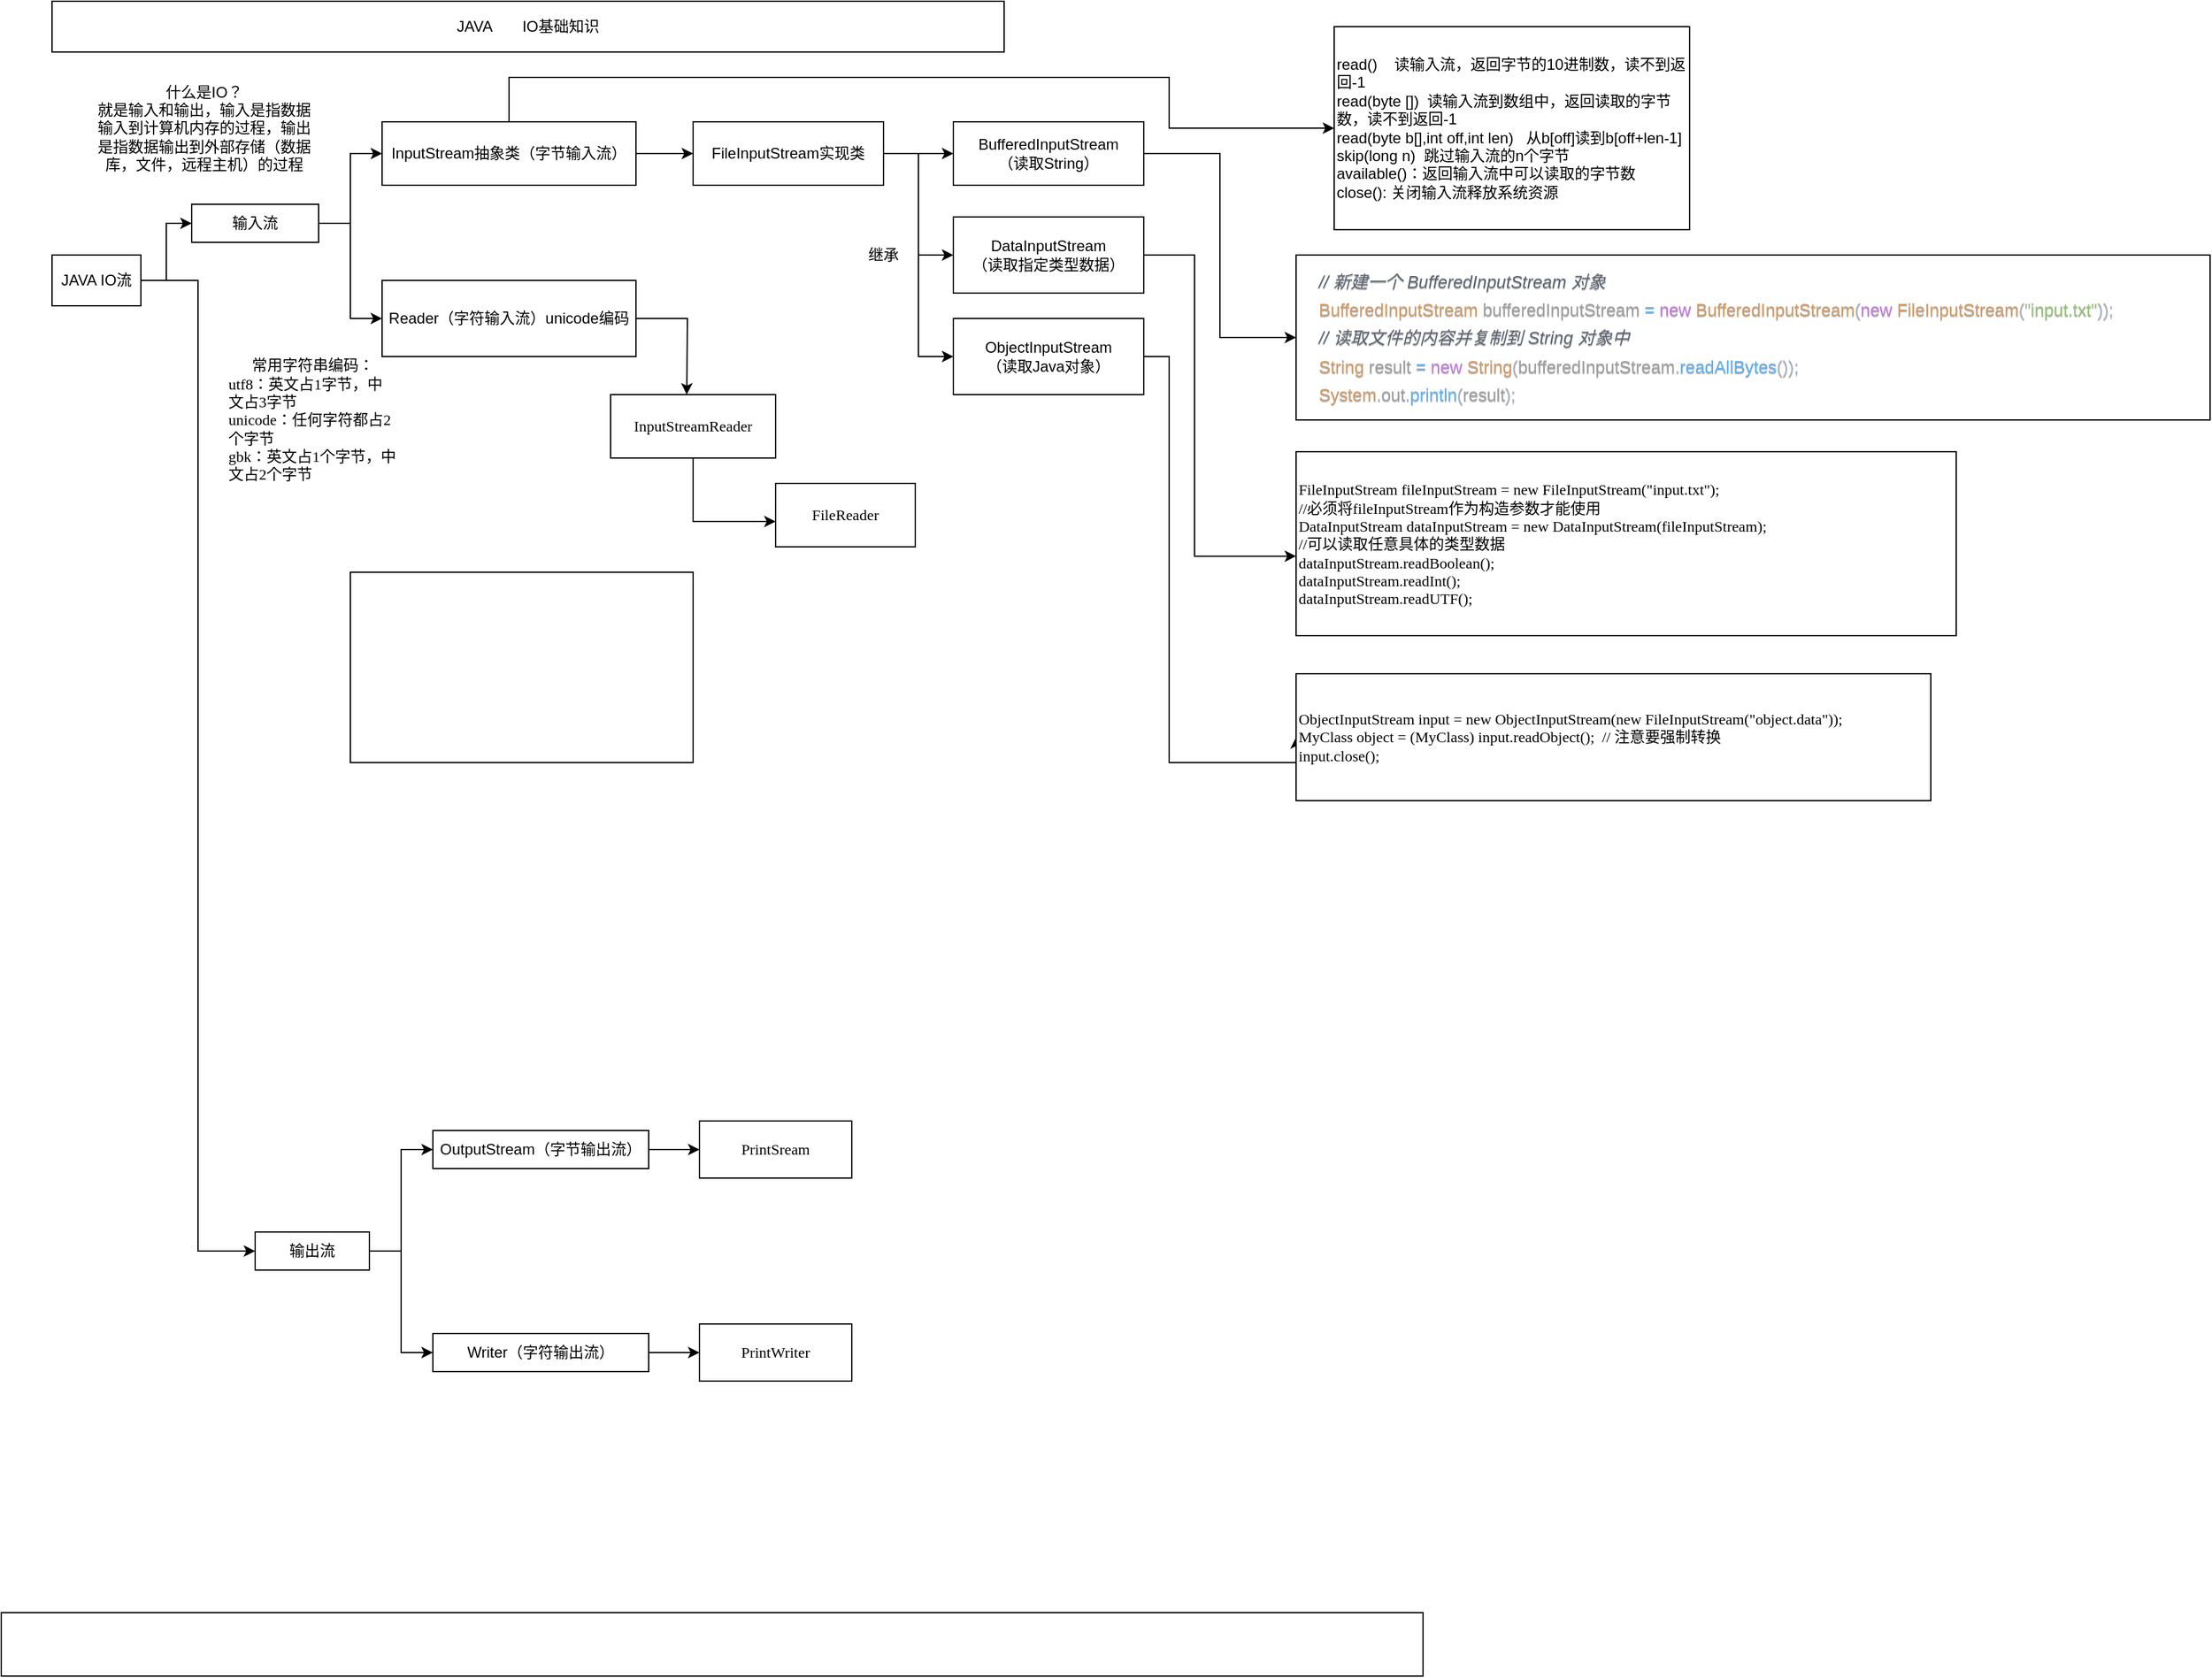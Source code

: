 <mxfile version="20.2.7" type="device"><diagram id="oM7vXEvF-nyBrCfh50hu" name="第 1 页"><mxGraphModel dx="1185" dy="661" grid="1" gridSize="10" guides="1" tooltips="1" connect="1" arrows="1" fold="1" page="1" pageScale="1" pageWidth="1390" pageHeight="980" math="0" shadow="0"><root><mxCell id="0"/><mxCell id="1" parent="0"/><mxCell id="KMKHdDrqFi0lqZ_SUr9B-1" value="JAVA&amp;nbsp; &amp;nbsp; &amp;nbsp; &amp;nbsp;IO基础知识" style="rounded=0;whiteSpace=wrap;html=1;" vertex="1" parent="1"><mxGeometry x="40" y="30" width="750" height="40" as="geometry"/></mxCell><mxCell id="KMKHdDrqFi0lqZ_SUr9B-28" style="edgeStyle=orthogonalEdgeStyle;rounded=0;orthogonalLoop=1;jettySize=auto;html=1;entryX=0;entryY=0.5;entryDx=0;entryDy=0;" edge="1" parent="1" source="KMKHdDrqFi0lqZ_SUr9B-2" target="KMKHdDrqFi0lqZ_SUr9B-12"><mxGeometry relative="1" as="geometry"/></mxCell><mxCell id="KMKHdDrqFi0lqZ_SUr9B-29" style="edgeStyle=orthogonalEdgeStyle;rounded=0;orthogonalLoop=1;jettySize=auto;html=1;entryX=0;entryY=0.5;entryDx=0;entryDy=0;" edge="1" parent="1" source="KMKHdDrqFi0lqZ_SUr9B-2" target="KMKHdDrqFi0lqZ_SUr9B-14"><mxGeometry relative="1" as="geometry"/></mxCell><mxCell id="KMKHdDrqFi0lqZ_SUr9B-2" value="输入流" style="rounded=0;whiteSpace=wrap;html=1;" vertex="1" parent="1"><mxGeometry x="150" y="190" width="100" height="30" as="geometry"/></mxCell><mxCell id="KMKHdDrqFi0lqZ_SUr9B-20" style="edgeStyle=orthogonalEdgeStyle;rounded=0;orthogonalLoop=1;jettySize=auto;html=1;entryX=0;entryY=0.5;entryDx=0;entryDy=0;" edge="1" parent="1" source="KMKHdDrqFi0lqZ_SUr9B-3" target="KMKHdDrqFi0lqZ_SUr9B-18"><mxGeometry relative="1" as="geometry"/></mxCell><mxCell id="KMKHdDrqFi0lqZ_SUr9B-21" style="edgeStyle=orthogonalEdgeStyle;rounded=0;orthogonalLoop=1;jettySize=auto;html=1;entryX=0;entryY=0.5;entryDx=0;entryDy=0;" edge="1" parent="1" source="KMKHdDrqFi0lqZ_SUr9B-3" target="KMKHdDrqFi0lqZ_SUr9B-19"><mxGeometry relative="1" as="geometry"/></mxCell><mxCell id="KMKHdDrqFi0lqZ_SUr9B-3" value="输出流" style="rounded=0;whiteSpace=wrap;html=1;" vertex="1" parent="1"><mxGeometry x="200" y="1000" width="90" height="30" as="geometry"/></mxCell><mxCell id="KMKHdDrqFi0lqZ_SUr9B-5" value="什么是IO？&lt;br&gt;就是输入和输出，输入是指数据输入到计算机内存的过程，输出是指数据输出到外部存储（数据库，文件，远程主机）的过程" style="text;html=1;strokeColor=none;fillColor=none;align=center;verticalAlign=middle;whiteSpace=wrap;rounded=0;" vertex="1" parent="1"><mxGeometry x="70" y="90" width="180" height="80" as="geometry"/></mxCell><mxCell id="KMKHdDrqFi0lqZ_SUr9B-9" style="edgeStyle=orthogonalEdgeStyle;rounded=0;orthogonalLoop=1;jettySize=auto;html=1;entryX=0;entryY=0.5;entryDx=0;entryDy=0;" edge="1" parent="1" source="KMKHdDrqFi0lqZ_SUr9B-8" target="KMKHdDrqFi0lqZ_SUr9B-2"><mxGeometry relative="1" as="geometry"/></mxCell><mxCell id="KMKHdDrqFi0lqZ_SUr9B-10" style="edgeStyle=orthogonalEdgeStyle;rounded=0;orthogonalLoop=1;jettySize=auto;html=1;entryX=0;entryY=0.5;entryDx=0;entryDy=0;" edge="1" parent="1" source="KMKHdDrqFi0lqZ_SUr9B-8" target="KMKHdDrqFi0lqZ_SUr9B-3"><mxGeometry relative="1" as="geometry"/></mxCell><mxCell id="KMKHdDrqFi0lqZ_SUr9B-8" value="JAVA IO流" style="rounded=0;whiteSpace=wrap;html=1;" vertex="1" parent="1"><mxGeometry x="40" y="230" width="70" height="40" as="geometry"/></mxCell><mxCell id="KMKHdDrqFi0lqZ_SUr9B-22" style="edgeStyle=orthogonalEdgeStyle;rounded=0;orthogonalLoop=1;jettySize=auto;html=1;entryX=0;entryY=0.5;entryDx=0;entryDy=0;" edge="1" parent="1" source="KMKHdDrqFi0lqZ_SUr9B-12" target="KMKHdDrqFi0lqZ_SUr9B-24"><mxGeometry relative="1" as="geometry"><mxPoint x="510" y="175" as="targetPoint"/></mxGeometry></mxCell><mxCell id="KMKHdDrqFi0lqZ_SUr9B-25" style="edgeStyle=orthogonalEdgeStyle;rounded=0;orthogonalLoop=1;jettySize=auto;html=1;entryX=0;entryY=0.5;entryDx=0;entryDy=0;" edge="1" parent="1" source="KMKHdDrqFi0lqZ_SUr9B-12" target="KMKHdDrqFi0lqZ_SUr9B-23"><mxGeometry relative="1" as="geometry"><Array as="points"><mxPoint x="400" y="90"/><mxPoint x="920" y="90"/><mxPoint x="920" y="130"/></Array></mxGeometry></mxCell><mxCell id="KMKHdDrqFi0lqZ_SUr9B-12" value="InputStream抽象类（字节输入流）" style="rounded=0;whiteSpace=wrap;html=1;" vertex="1" parent="1"><mxGeometry x="300" y="125" width="200" height="50" as="geometry"/></mxCell><mxCell id="KMKHdDrqFi0lqZ_SUr9B-49" style="edgeStyle=orthogonalEdgeStyle;rounded=0;orthogonalLoop=1;jettySize=auto;html=1;fontFamily=Verdana;" edge="1" parent="1" source="KMKHdDrqFi0lqZ_SUr9B-14"><mxGeometry relative="1" as="geometry"><mxPoint x="540" y="340.0" as="targetPoint"/></mxGeometry></mxCell><mxCell id="KMKHdDrqFi0lqZ_SUr9B-14" value="Reader（字符输入流）unicode编码" style="rounded=0;whiteSpace=wrap;html=1;" vertex="1" parent="1"><mxGeometry x="300" y="250" width="200" height="60" as="geometry"/></mxCell><mxCell id="KMKHdDrqFi0lqZ_SUr9B-53" style="edgeStyle=orthogonalEdgeStyle;rounded=0;orthogonalLoop=1;jettySize=auto;html=1;fontFamily=Verdana;" edge="1" parent="1" source="KMKHdDrqFi0lqZ_SUr9B-18"><mxGeometry relative="1" as="geometry"><mxPoint x="550" y="935" as="targetPoint"/></mxGeometry></mxCell><mxCell id="KMKHdDrqFi0lqZ_SUr9B-18" value="OutputStream（字节输出流）" style="rounded=0;whiteSpace=wrap;html=1;" vertex="1" parent="1"><mxGeometry x="340" y="920" width="170" height="30" as="geometry"/></mxCell><mxCell id="KMKHdDrqFi0lqZ_SUr9B-56" style="edgeStyle=orthogonalEdgeStyle;rounded=0;orthogonalLoop=1;jettySize=auto;html=1;entryX=0;entryY=0.5;entryDx=0;entryDy=0;fontFamily=Verdana;" edge="1" parent="1" source="KMKHdDrqFi0lqZ_SUr9B-19" target="KMKHdDrqFi0lqZ_SUr9B-55"><mxGeometry relative="1" as="geometry"/></mxCell><mxCell id="KMKHdDrqFi0lqZ_SUr9B-19" value="Writer（字符输出流）" style="rounded=0;whiteSpace=wrap;html=1;" vertex="1" parent="1"><mxGeometry x="340" y="1080" width="170" height="30" as="geometry"/></mxCell><mxCell id="KMKHdDrqFi0lqZ_SUr9B-23" value="read()&amp;nbsp; &amp;nbsp; 读输入流，返回字节的10进制数，读不到返回-1&lt;br&gt;read(byte [])&amp;nbsp; 读输入流到数组中，返回读取的字节数，读不到返回-1&lt;br&gt;read(byte b[],int off,int len)&amp;nbsp; &amp;nbsp;从b[off]读到b[off+len-1]&lt;br&gt;skip(long n)&amp;nbsp; 跳过输入流的n个字节&lt;br&gt;available()：返回输入流中可以读取的字节数&lt;br&gt;close(): 关闭输入流释放系统资源" style="rounded=0;whiteSpace=wrap;html=1;align=left;" vertex="1" parent="1"><mxGeometry x="1050" y="50" width="280" height="160" as="geometry"/></mxCell><mxCell id="KMKHdDrqFi0lqZ_SUr9B-30" style="edgeStyle=orthogonalEdgeStyle;rounded=0;orthogonalLoop=1;jettySize=auto;html=1;entryX=0;entryY=0.5;entryDx=0;entryDy=0;" edge="1" parent="1" source="KMKHdDrqFi0lqZ_SUr9B-24" target="KMKHdDrqFi0lqZ_SUr9B-26"><mxGeometry relative="1" as="geometry"/></mxCell><mxCell id="KMKHdDrqFi0lqZ_SUr9B-38" style="edgeStyle=orthogonalEdgeStyle;rounded=0;orthogonalLoop=1;jettySize=auto;html=1;exitX=1;exitY=0.5;exitDx=0;exitDy=0;entryX=0;entryY=0.5;entryDx=0;entryDy=0;" edge="1" parent="1" source="KMKHdDrqFi0lqZ_SUr9B-24" target="KMKHdDrqFi0lqZ_SUr9B-36"><mxGeometry relative="1" as="geometry"/></mxCell><mxCell id="KMKHdDrqFi0lqZ_SUr9B-39" style="edgeStyle=orthogonalEdgeStyle;rounded=0;orthogonalLoop=1;jettySize=auto;html=1;exitX=1;exitY=0.5;exitDx=0;exitDy=0;entryX=0;entryY=0.5;entryDx=0;entryDy=0;" edge="1" parent="1" source="KMKHdDrqFi0lqZ_SUr9B-24" target="KMKHdDrqFi0lqZ_SUr9B-37"><mxGeometry relative="1" as="geometry"/></mxCell><mxCell id="KMKHdDrqFi0lqZ_SUr9B-24" value="FileInputStream实现类" style="rounded=0;whiteSpace=wrap;html=1;" vertex="1" parent="1"><mxGeometry x="545" y="125" width="150" height="50" as="geometry"/></mxCell><mxCell id="KMKHdDrqFi0lqZ_SUr9B-34" style="edgeStyle=orthogonalEdgeStyle;rounded=0;orthogonalLoop=1;jettySize=auto;html=1;entryX=0;entryY=0.5;entryDx=0;entryDy=0;" edge="1" parent="1" source="KMKHdDrqFi0lqZ_SUr9B-26" target="KMKHdDrqFi0lqZ_SUr9B-33"><mxGeometry relative="1" as="geometry"><mxPoint x="980" y="330" as="targetPoint"/></mxGeometry></mxCell><mxCell id="KMKHdDrqFi0lqZ_SUr9B-26" value="BufferedInputStream&lt;br&gt;（读取String）" style="rounded=0;whiteSpace=wrap;html=1;" vertex="1" parent="1"><mxGeometry x="750" y="125" width="150" height="50" as="geometry"/></mxCell><mxCell id="KMKHdDrqFi0lqZ_SUr9B-31" value="继承" style="text;html=1;strokeColor=none;fillColor=none;align=center;verticalAlign=middle;whiteSpace=wrap;rounded=0;" vertex="1" parent="1"><mxGeometry x="670" y="220" width="50" height="20" as="geometry"/></mxCell><mxCell id="KMKHdDrqFi0lqZ_SUr9B-33" value="&lt;p style=&quot;margin-top: 0.85rem; margin-bottom: 0.85rem; margin-left: var(--line-numbers-width); overflow: auto; padding: 1rem; border-radius: 6px; line-height: 1.4; position: relative; z-index: 1; background: 0px 0px; vertical-align: middle; text-shadow: rgba(0, 0, 0, 0.3) 0px 1px; tab-size: 2; color: rgb(158, 158, 158); font-size: 16px;&quot;&gt;&lt;code style=&quot;font-family: var(--font-family-code); padding: 0px; border-radius: 0px; font-size: 0.85em; overflow-wrap: unset; transition: color var(--color-transition); margin: 0px; color: var(--code-color); word-spacing: normal; word-break: normal; hyphens: none; -webkit-font-smoothing: auto; background: 0px 0px !important;&quot;&gt;&lt;span style=&quot;color: rgb(92, 99, 112); font-style: italic;&quot; class=&quot;token comment&quot;&gt;// 新建一个 BufferedInputStream 对象&lt;br&gt;&lt;/span&gt;&lt;/code&gt;&lt;code style=&quot;font-family: var(--font-family-code); padding: 0px; border-radius: 0px; font-size: 0.85em; overflow-wrap: unset; transition: color var(--color-transition); margin: 0px; color: var(--code-color); word-spacing: normal; word-break: normal; hyphens: none; -webkit-font-smoothing: auto; background: 0px 0px !important;&quot;&gt;&lt;span style=&quot;color: rgb(209, 154, 102);&quot; class=&quot;token class-name&quot;&gt;BufferedInputStream&lt;/span&gt; bufferedInputStream &lt;span style=&quot;color: rgb(97, 175, 239);&quot; class=&quot;token operator&quot;&gt;=&lt;/span&gt; &lt;span style=&quot;color: rgb(198, 120, 221);&quot; class=&quot;token keyword&quot;&gt;new&lt;/span&gt; &lt;span style=&quot;color: rgb(209, 154, 102);&quot; class=&quot;token class-name&quot;&gt;BufferedInputStream&lt;/span&gt;&lt;span style=&quot;color: rgb(171, 178, 191);&quot; class=&quot;token punctuation&quot;&gt;(&lt;/span&gt;&lt;span style=&quot;color: rgb(198, 120, 221);&quot; class=&quot;token keyword&quot;&gt;new&lt;/span&gt; &lt;span style=&quot;color: rgb(209, 154, 102);&quot; class=&quot;token class-name&quot;&gt;FileInputStream&lt;/span&gt;&lt;span style=&quot;color: rgb(171, 178, 191);&quot; class=&quot;token punctuation&quot;&gt;(&lt;/span&gt;&lt;span style=&quot;color: rgb(152, 195, 121);&quot; class=&quot;token string&quot;&gt;&quot;input.txt&quot;&lt;/span&gt;&lt;span style=&quot;color: rgb(171, 178, 191);&quot; class=&quot;token punctuation&quot;&gt;)&lt;/span&gt;&lt;span style=&quot;color: rgb(171, 178, 191);&quot; class=&quot;token punctuation&quot;&gt;)&lt;/span&gt;&lt;span style=&quot;color: rgb(171, 178, 191);&quot; class=&quot;token punctuation&quot;&gt;;&lt;br&gt;&lt;/span&gt;&lt;/code&gt;&lt;code style=&quot;font-family: var(--font-family-code); padding: 0px; border-radius: 0px; font-size: 0.85em; overflow-wrap: unset; transition: color var(--color-transition); margin: 0px; color: var(--code-color); word-spacing: normal; word-break: normal; hyphens: none; -webkit-font-smoothing: auto; background: 0px 0px !important;&quot;&gt;&lt;span style=&quot;color: rgb(92, 99, 112); font-style: italic;&quot; class=&quot;token comment&quot;&gt;// 读取文件的内容并复制到 String 对象中&lt;br&gt;&lt;/span&gt;&lt;/code&gt;&lt;code style=&quot;font-family: var(--font-family-code); padding: 0px; border-radius: 0px; font-size: 0.85em; overflow-wrap: unset; transition: color var(--color-transition); margin: 0px; color: var(--code-color); word-spacing: normal; word-break: normal; hyphens: none; -webkit-font-smoothing: auto; background: 0px 0px !important;&quot;&gt;&lt;span style=&quot;color: rgb(209, 154, 102);&quot; class=&quot;token class-name&quot;&gt;String&lt;/span&gt; result &lt;span style=&quot;color: rgb(97, 175, 239);&quot; class=&quot;token operator&quot;&gt;=&lt;/span&gt; &lt;span style=&quot;color: rgb(198, 120, 221);&quot; class=&quot;token keyword&quot;&gt;new&lt;/span&gt; &lt;span style=&quot;color: rgb(209, 154, 102);&quot; class=&quot;token class-name&quot;&gt;String&lt;/span&gt;&lt;span style=&quot;color: rgb(171, 178, 191);&quot; class=&quot;token punctuation&quot;&gt;(&lt;/span&gt;bufferedInputStream&lt;span style=&quot;color: rgb(171, 178, 191);&quot; class=&quot;token punctuation&quot;&gt;.&lt;/span&gt;&lt;span style=&quot;color: rgb(97, 175, 239);&quot; class=&quot;token function&quot;&gt;readAllBytes&lt;/span&gt;&lt;span style=&quot;color: rgb(171, 178, 191);&quot; class=&quot;token punctuation&quot;&gt;(&lt;/span&gt;&lt;span style=&quot;color: rgb(171, 178, 191);&quot; class=&quot;token punctuation&quot;&gt;)&lt;/span&gt;&lt;span style=&quot;color: rgb(171, 178, 191);&quot; class=&quot;token punctuation&quot;&gt;)&lt;/span&gt;&lt;span style=&quot;color: rgb(171, 178, 191);&quot; class=&quot;token punctuation&quot;&gt;;&lt;br&gt;&lt;/span&gt;&lt;/code&gt;&lt;code style=&quot;font-family: var(--font-family-code); padding: 0px; border-radius: 0px; font-size: 0.85em; overflow-wrap: unset; transition: color var(--color-transition); margin: 0px; color: var(--code-color); word-spacing: normal; word-break: normal; hyphens: none; -webkit-font-smoothing: auto; background: 0px 0px !important;&quot;&gt;&lt;span style=&quot;color: rgb(209, 154, 102);&quot; class=&quot;token class-name&quot;&gt;System&lt;/span&gt;&lt;span style=&quot;color: rgb(171, 178, 191);&quot; class=&quot;token punctuation&quot;&gt;.&lt;/span&gt;out&lt;span style=&quot;color: rgb(171, 178, 191);&quot; class=&quot;token punctuation&quot;&gt;.&lt;/span&gt;&lt;span style=&quot;color: rgb(97, 175, 239);&quot; class=&quot;token function&quot;&gt;println&lt;/span&gt;&lt;span style=&quot;color: rgb(171, 178, 191);&quot; class=&quot;token punctuation&quot;&gt;(&lt;/span&gt;result&lt;span style=&quot;color: rgb(171, 178, 191);&quot; class=&quot;token punctuation&quot;&gt;)&lt;/span&gt;&lt;span style=&quot;color: rgb(171, 178, 191);&quot; class=&quot;token punctuation&quot;&gt;;&lt;/span&gt;&lt;/code&gt;&lt;/p&gt;" style="rounded=0;whiteSpace=wrap;html=1;align=left;" vertex="1" parent="1"><mxGeometry x="1020" y="230" width="720" height="130" as="geometry"/></mxCell><mxCell id="KMKHdDrqFi0lqZ_SUr9B-42" style="edgeStyle=orthogonalEdgeStyle;rounded=0;orthogonalLoop=1;jettySize=auto;html=1;entryX=0;entryY=0.568;entryDx=0;entryDy=0;entryPerimeter=0;fontFamily=Verdana;" edge="1" parent="1" source="KMKHdDrqFi0lqZ_SUr9B-36" target="KMKHdDrqFi0lqZ_SUr9B-40"><mxGeometry relative="1" as="geometry"><Array as="points"><mxPoint x="940" y="230"/><mxPoint x="940" y="467"/></Array></mxGeometry></mxCell><mxCell id="KMKHdDrqFi0lqZ_SUr9B-36" value="DataInputStream&lt;br&gt;（读取指定类型数据）" style="rounded=0;whiteSpace=wrap;html=1;" vertex="1" parent="1"><mxGeometry x="750" y="200" width="150" height="60" as="geometry"/></mxCell><mxCell id="KMKHdDrqFi0lqZ_SUr9B-44" style="edgeStyle=orthogonalEdgeStyle;rounded=0;orthogonalLoop=1;jettySize=auto;html=1;fontFamily=Verdana;entryX=0;entryY=0.5;entryDx=0;entryDy=0;" edge="1" parent="1" source="KMKHdDrqFi0lqZ_SUr9B-37" target="KMKHdDrqFi0lqZ_SUr9B-45"><mxGeometry relative="1" as="geometry"><mxPoint x="920" y="580" as="targetPoint"/><Array as="points"><mxPoint x="920" y="310"/><mxPoint x="920" y="630"/></Array></mxGeometry></mxCell><mxCell id="KMKHdDrqFi0lqZ_SUr9B-37" value="ObjectInputStream&lt;br&gt;（读取Java对象）" style="rounded=0;whiteSpace=wrap;html=1;" vertex="1" parent="1"><mxGeometry x="750" y="280" width="150" height="60" as="geometry"/></mxCell><mxCell id="KMKHdDrqFi0lqZ_SUr9B-40" value="&lt;div style=&quot;font-family: Verdana;&quot;&gt;FileInputStream fileInputStream = new FileInputStream(&quot;input.txt&quot;);&lt;/div&gt;&lt;div style=&quot;font-family: Verdana;&quot;&gt;//必须将fileInputStream作为构造参数才能使用&lt;/div&gt;&lt;div style=&quot;font-family: Verdana;&quot;&gt;DataInputStream dataInputStream = new DataInputStream(fileInputStream);&lt;/div&gt;&lt;div style=&quot;font-family: Verdana;&quot;&gt;//可以读取任意具体的类型数据&lt;/div&gt;&lt;div style=&quot;font-family: Verdana;&quot;&gt;dataInputStream.readBoolean();&lt;/div&gt;&lt;div style=&quot;font-family: Verdana;&quot;&gt;dataInputStream.readInt();&lt;/div&gt;&lt;div style=&quot;font-family: Verdana;&quot;&gt;dataInputStream.readUTF();&lt;/div&gt;" style="rounded=0;whiteSpace=wrap;html=1;align=left;" vertex="1" parent="1"><mxGeometry x="1020" y="385" width="520" height="145" as="geometry"/></mxCell><mxCell id="KMKHdDrqFi0lqZ_SUr9B-45" value="&lt;div&gt;ObjectInputStream input = new ObjectInputStream(new FileInputStream(&quot;object.data&quot;));&lt;/div&gt;&lt;div&gt;MyClass object = (MyClass) input.readObject();&amp;nbsp; // 注意要强制转换&lt;/div&gt;&lt;div&gt;input.close();&lt;/div&gt;" style="rounded=0;whiteSpace=wrap;html=1;fontFamily=Verdana;align=left;" vertex="1" parent="1"><mxGeometry x="1020" y="560" width="500" height="100" as="geometry"/></mxCell><mxCell id="KMKHdDrqFi0lqZ_SUr9B-47" value="" style="rounded=0;whiteSpace=wrap;html=1;fontFamily=Verdana;" vertex="1" parent="1"><mxGeometry x="275" y="480" width="270" height="150" as="geometry"/></mxCell><mxCell id="KMKHdDrqFi0lqZ_SUr9B-48" value="常用字符串编码：&lt;br&gt;&lt;div style=&quot;text-align: left;&quot;&gt;&lt;span style=&quot;background-color: initial;&quot;&gt;utf8：英文占1字节，中文占3字节&lt;/span&gt;&lt;/div&gt;&lt;div style=&quot;text-align: left;&quot;&gt;&lt;span style=&quot;background-color: initial;&quot;&gt;unicode：任何字符都占2个字节&lt;/span&gt;&lt;/div&gt;&lt;div style=&quot;text-align: left;&quot;&gt;&lt;span style=&quot;background-color: initial;&quot;&gt;gbk：英文占1个字节，中文占2个字节&lt;/span&gt;&lt;/div&gt;" style="text;html=1;strokeColor=none;fillColor=none;align=center;verticalAlign=middle;whiteSpace=wrap;rounded=0;fontFamily=Verdana;" vertex="1" parent="1"><mxGeometry x="177.5" y="300" width="135" height="120" as="geometry"/></mxCell><mxCell id="KMKHdDrqFi0lqZ_SUr9B-51" style="edgeStyle=orthogonalEdgeStyle;rounded=0;orthogonalLoop=1;jettySize=auto;html=1;fontFamily=Verdana;" edge="1" parent="1" source="KMKHdDrqFi0lqZ_SUr9B-50" target="KMKHdDrqFi0lqZ_SUr9B-52"><mxGeometry relative="1" as="geometry"><mxPoint x="590" y="410" as="targetPoint"/><Array as="points"><mxPoint x="545" y="440"/></Array></mxGeometry></mxCell><mxCell id="KMKHdDrqFi0lqZ_SUr9B-50" value="InputStreamReader" style="rounded=0;whiteSpace=wrap;html=1;fontFamily=Verdana;" vertex="1" parent="1"><mxGeometry x="480" y="340" width="130" height="50" as="geometry"/></mxCell><mxCell id="KMKHdDrqFi0lqZ_SUr9B-52" value="FileReader" style="rounded=0;whiteSpace=wrap;html=1;fontFamily=Verdana;" vertex="1" parent="1"><mxGeometry x="610" y="410" width="110" height="50" as="geometry"/></mxCell><mxCell id="KMKHdDrqFi0lqZ_SUr9B-54" value="PrintSream" style="rounded=0;whiteSpace=wrap;html=1;fontFamily=Verdana;" vertex="1" parent="1"><mxGeometry x="550" y="912.5" width="120" height="45" as="geometry"/></mxCell><mxCell id="KMKHdDrqFi0lqZ_SUr9B-55" value="PrintWriter" style="rounded=0;whiteSpace=wrap;html=1;fontFamily=Verdana;" vertex="1" parent="1"><mxGeometry x="550" y="1072.5" width="120" height="45" as="geometry"/></mxCell><mxCell id="KMKHdDrqFi0lqZ_SUr9B-58" value="" style="rounded=0;whiteSpace=wrap;html=1;fontFamily=Verdana;" vertex="1" parent="1"><mxGeometry y="1300" width="1120" height="50" as="geometry"/></mxCell></root></mxGraphModel></diagram></mxfile>